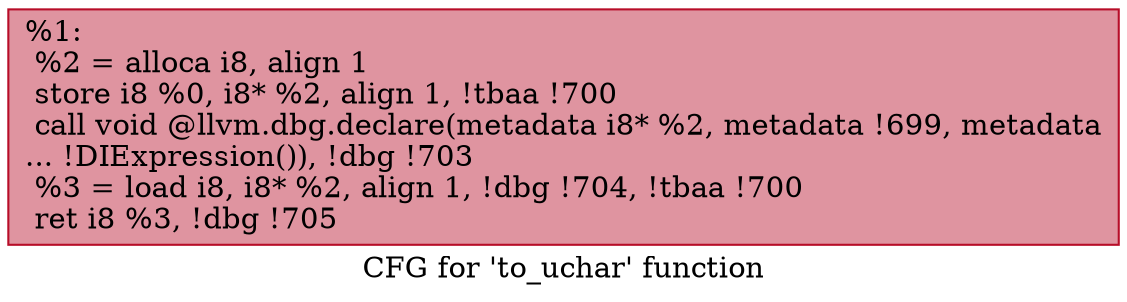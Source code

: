 digraph "CFG for 'to_uchar' function" {
	label="CFG for 'to_uchar' function";

	Node0x187a240 [shape=record,color="#b70d28ff", style=filled, fillcolor="#b70d2870",label="{%1:\l  %2 = alloca i8, align 1\l  store i8 %0, i8* %2, align 1, !tbaa !700\l  call void @llvm.dbg.declare(metadata i8* %2, metadata !699, metadata\l... !DIExpression()), !dbg !703\l  %3 = load i8, i8* %2, align 1, !dbg !704, !tbaa !700\l  ret i8 %3, !dbg !705\l}"];
}

